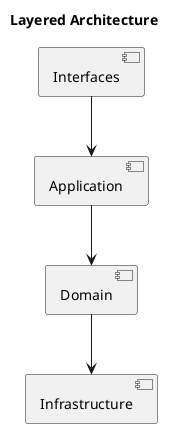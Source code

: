 @startuml
title "Layered Architecture"

[Interfaces] -down-> [Application]
[Application] -down-> [Domain]
[Domain] -down-> [Infrastructure]
@enduml